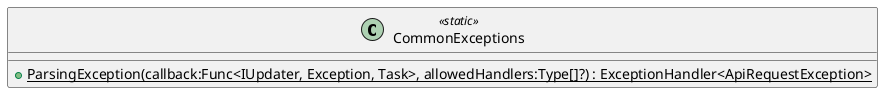 @startuml
class CommonExceptions <<static>> {
    + {static} ParsingException(callback:Func<IUpdater, Exception, Task>, allowedHandlers:Type[]?) : ExceptionHandler<ApiRequestException>
}
@enduml

